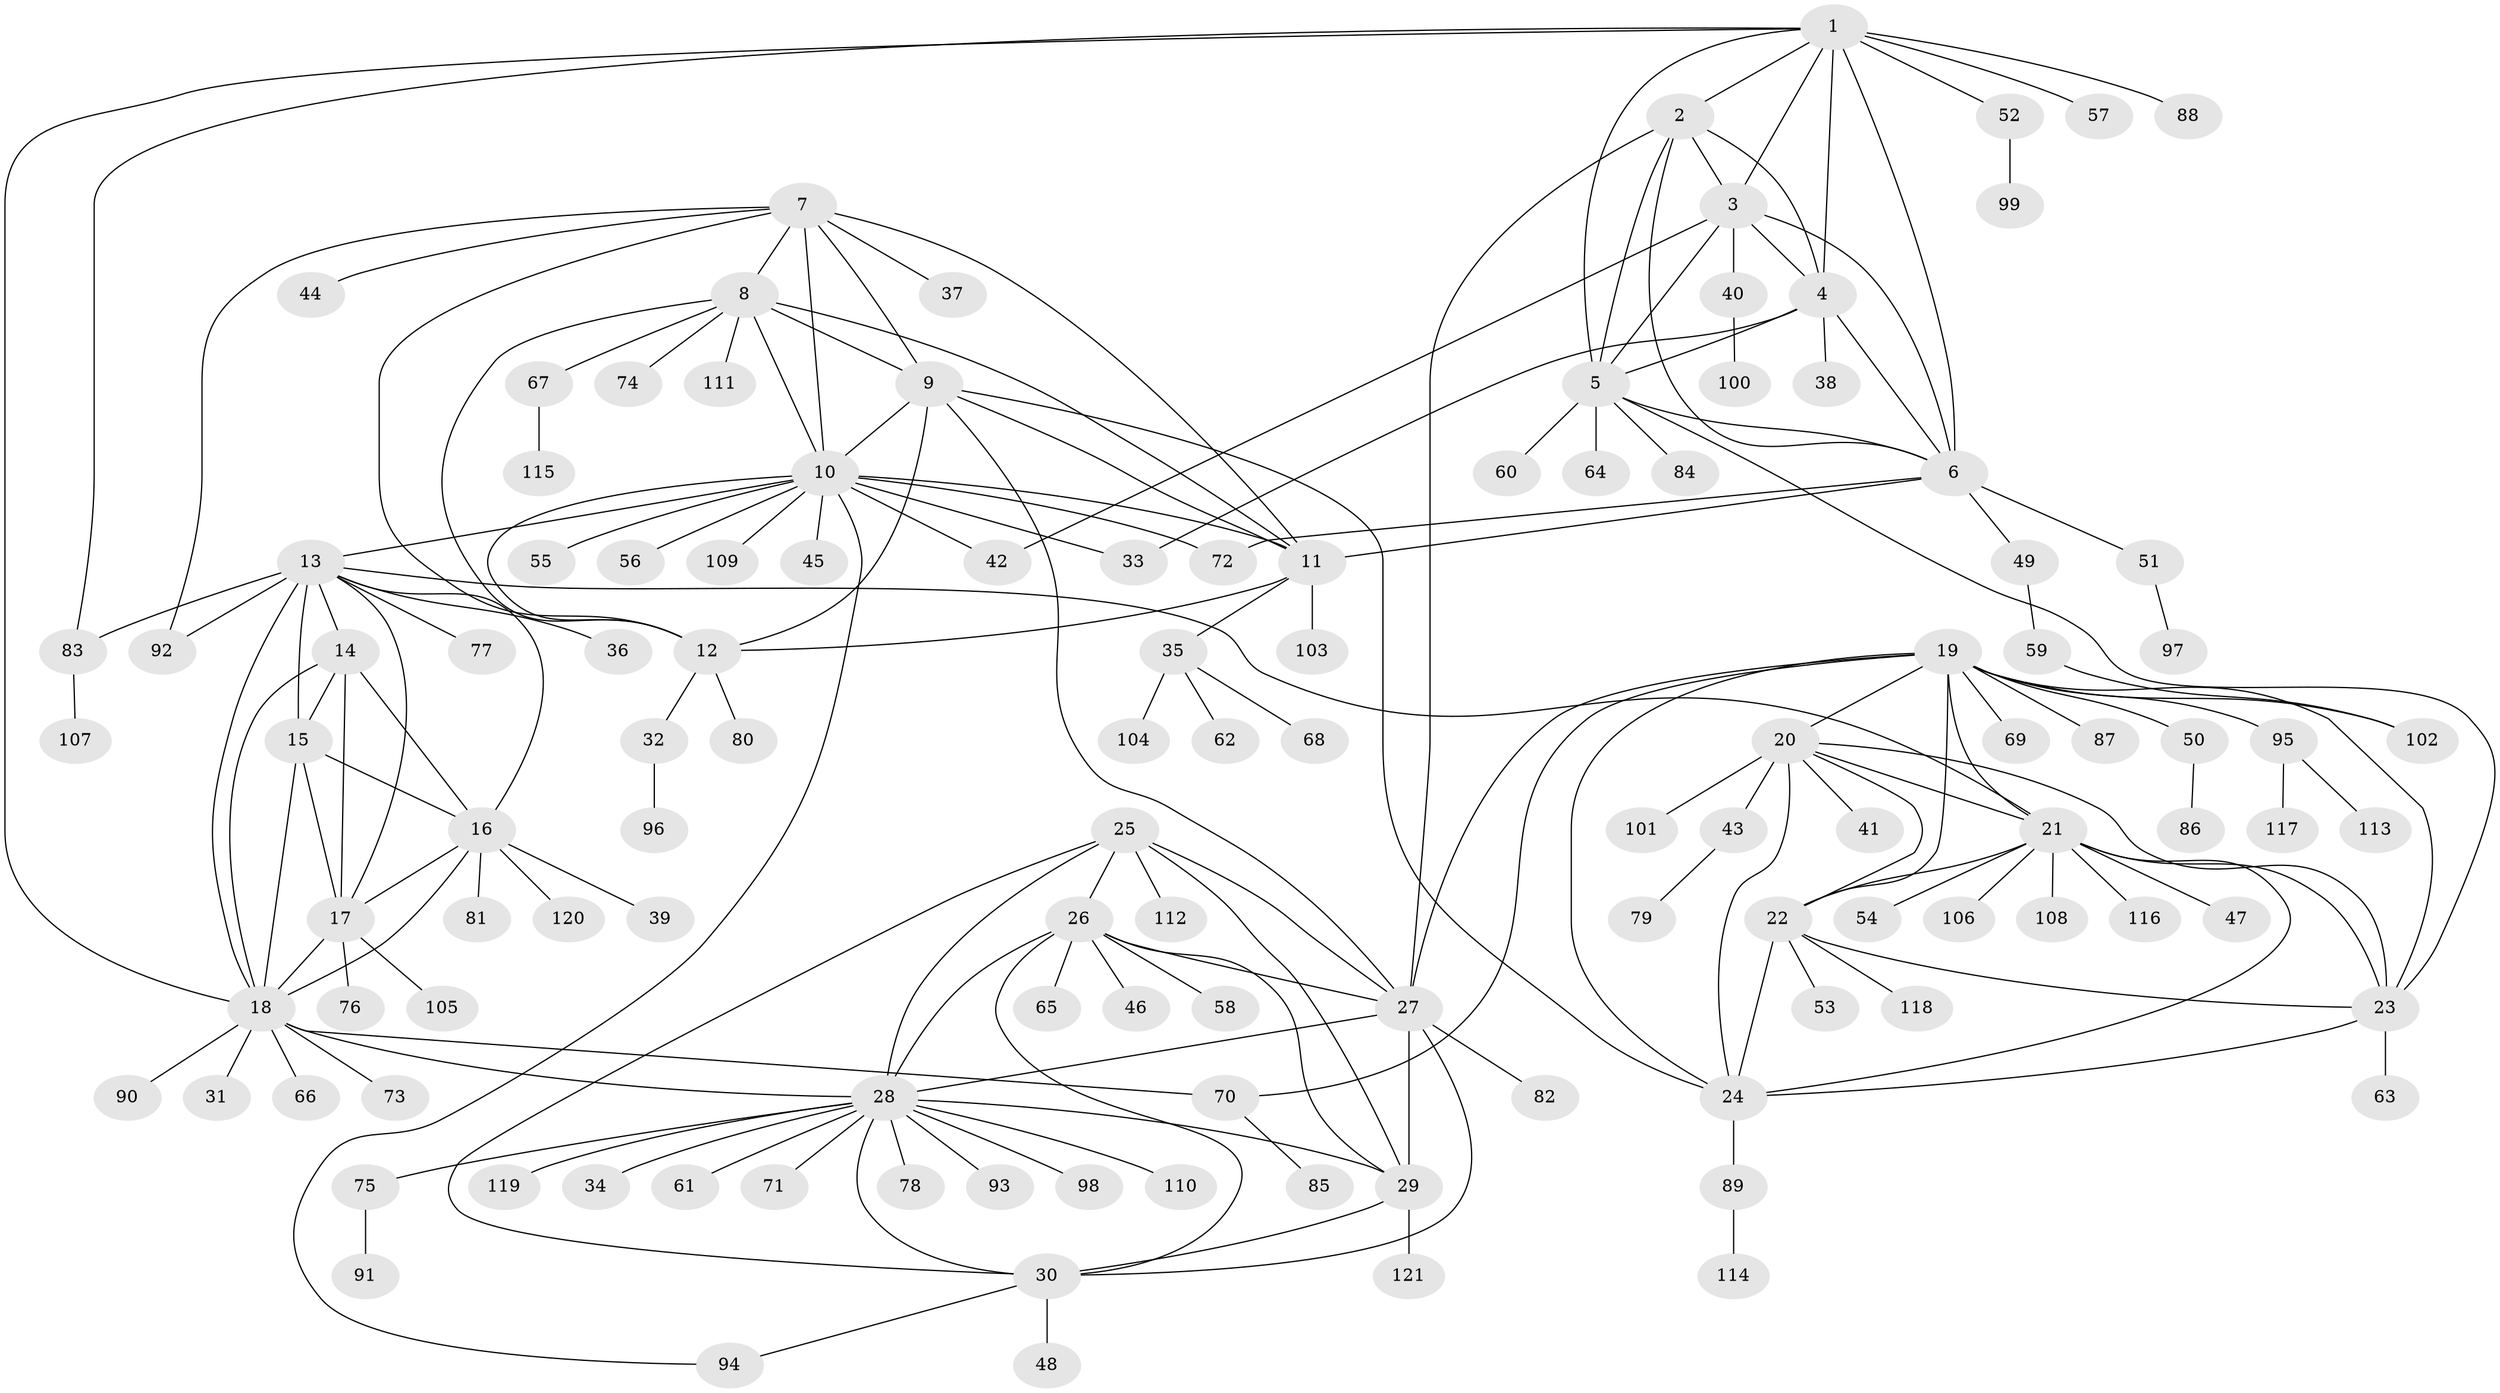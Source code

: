 // Generated by graph-tools (version 1.1) at 2025/54/03/09/25 04:54:50]
// undirected, 121 vertices, 184 edges
graph export_dot {
graph [start="1"]
  node [color=gray90,style=filled];
  1;
  2;
  3;
  4;
  5;
  6;
  7;
  8;
  9;
  10;
  11;
  12;
  13;
  14;
  15;
  16;
  17;
  18;
  19;
  20;
  21;
  22;
  23;
  24;
  25;
  26;
  27;
  28;
  29;
  30;
  31;
  32;
  33;
  34;
  35;
  36;
  37;
  38;
  39;
  40;
  41;
  42;
  43;
  44;
  45;
  46;
  47;
  48;
  49;
  50;
  51;
  52;
  53;
  54;
  55;
  56;
  57;
  58;
  59;
  60;
  61;
  62;
  63;
  64;
  65;
  66;
  67;
  68;
  69;
  70;
  71;
  72;
  73;
  74;
  75;
  76;
  77;
  78;
  79;
  80;
  81;
  82;
  83;
  84;
  85;
  86;
  87;
  88;
  89;
  90;
  91;
  92;
  93;
  94;
  95;
  96;
  97;
  98;
  99;
  100;
  101;
  102;
  103;
  104;
  105;
  106;
  107;
  108;
  109;
  110;
  111;
  112;
  113;
  114;
  115;
  116;
  117;
  118;
  119;
  120;
  121;
  1 -- 2;
  1 -- 3;
  1 -- 4;
  1 -- 5;
  1 -- 6;
  1 -- 18;
  1 -- 52;
  1 -- 57;
  1 -- 83;
  1 -- 88;
  2 -- 3;
  2 -- 4;
  2 -- 5;
  2 -- 6;
  2 -- 27;
  3 -- 4;
  3 -- 5;
  3 -- 6;
  3 -- 40;
  3 -- 42;
  4 -- 5;
  4 -- 6;
  4 -- 33;
  4 -- 38;
  5 -- 6;
  5 -- 23;
  5 -- 60;
  5 -- 64;
  5 -- 84;
  6 -- 11;
  6 -- 49;
  6 -- 51;
  6 -- 72;
  7 -- 8;
  7 -- 9;
  7 -- 10;
  7 -- 11;
  7 -- 12;
  7 -- 37;
  7 -- 44;
  7 -- 92;
  8 -- 9;
  8 -- 10;
  8 -- 11;
  8 -- 12;
  8 -- 67;
  8 -- 74;
  8 -- 111;
  9 -- 10;
  9 -- 11;
  9 -- 12;
  9 -- 24;
  9 -- 27;
  10 -- 11;
  10 -- 12;
  10 -- 13;
  10 -- 33;
  10 -- 42;
  10 -- 45;
  10 -- 55;
  10 -- 56;
  10 -- 72;
  10 -- 94;
  10 -- 109;
  11 -- 12;
  11 -- 35;
  11 -- 103;
  12 -- 32;
  12 -- 80;
  13 -- 14;
  13 -- 15;
  13 -- 16;
  13 -- 17;
  13 -- 18;
  13 -- 21;
  13 -- 36;
  13 -- 77;
  13 -- 83;
  13 -- 92;
  14 -- 15;
  14 -- 16;
  14 -- 17;
  14 -- 18;
  15 -- 16;
  15 -- 17;
  15 -- 18;
  16 -- 17;
  16 -- 18;
  16 -- 39;
  16 -- 81;
  16 -- 120;
  17 -- 18;
  17 -- 76;
  17 -- 105;
  18 -- 28;
  18 -- 31;
  18 -- 66;
  18 -- 70;
  18 -- 73;
  18 -- 90;
  19 -- 20;
  19 -- 21;
  19 -- 22;
  19 -- 23;
  19 -- 24;
  19 -- 27;
  19 -- 50;
  19 -- 69;
  19 -- 70;
  19 -- 87;
  19 -- 95;
  19 -- 102;
  20 -- 21;
  20 -- 22;
  20 -- 23;
  20 -- 24;
  20 -- 41;
  20 -- 43;
  20 -- 101;
  21 -- 22;
  21 -- 23;
  21 -- 24;
  21 -- 47;
  21 -- 54;
  21 -- 106;
  21 -- 108;
  21 -- 116;
  22 -- 23;
  22 -- 24;
  22 -- 53;
  22 -- 118;
  23 -- 24;
  23 -- 63;
  24 -- 89;
  25 -- 26;
  25 -- 27;
  25 -- 28;
  25 -- 29;
  25 -- 30;
  25 -- 112;
  26 -- 27;
  26 -- 28;
  26 -- 29;
  26 -- 30;
  26 -- 46;
  26 -- 58;
  26 -- 65;
  27 -- 28;
  27 -- 29;
  27 -- 30;
  27 -- 82;
  28 -- 29;
  28 -- 30;
  28 -- 34;
  28 -- 61;
  28 -- 71;
  28 -- 75;
  28 -- 78;
  28 -- 93;
  28 -- 98;
  28 -- 110;
  28 -- 119;
  29 -- 30;
  29 -- 121;
  30 -- 48;
  30 -- 94;
  32 -- 96;
  35 -- 62;
  35 -- 68;
  35 -- 104;
  40 -- 100;
  43 -- 79;
  49 -- 59;
  50 -- 86;
  51 -- 97;
  52 -- 99;
  59 -- 102;
  67 -- 115;
  70 -- 85;
  75 -- 91;
  83 -- 107;
  89 -- 114;
  95 -- 113;
  95 -- 117;
}
